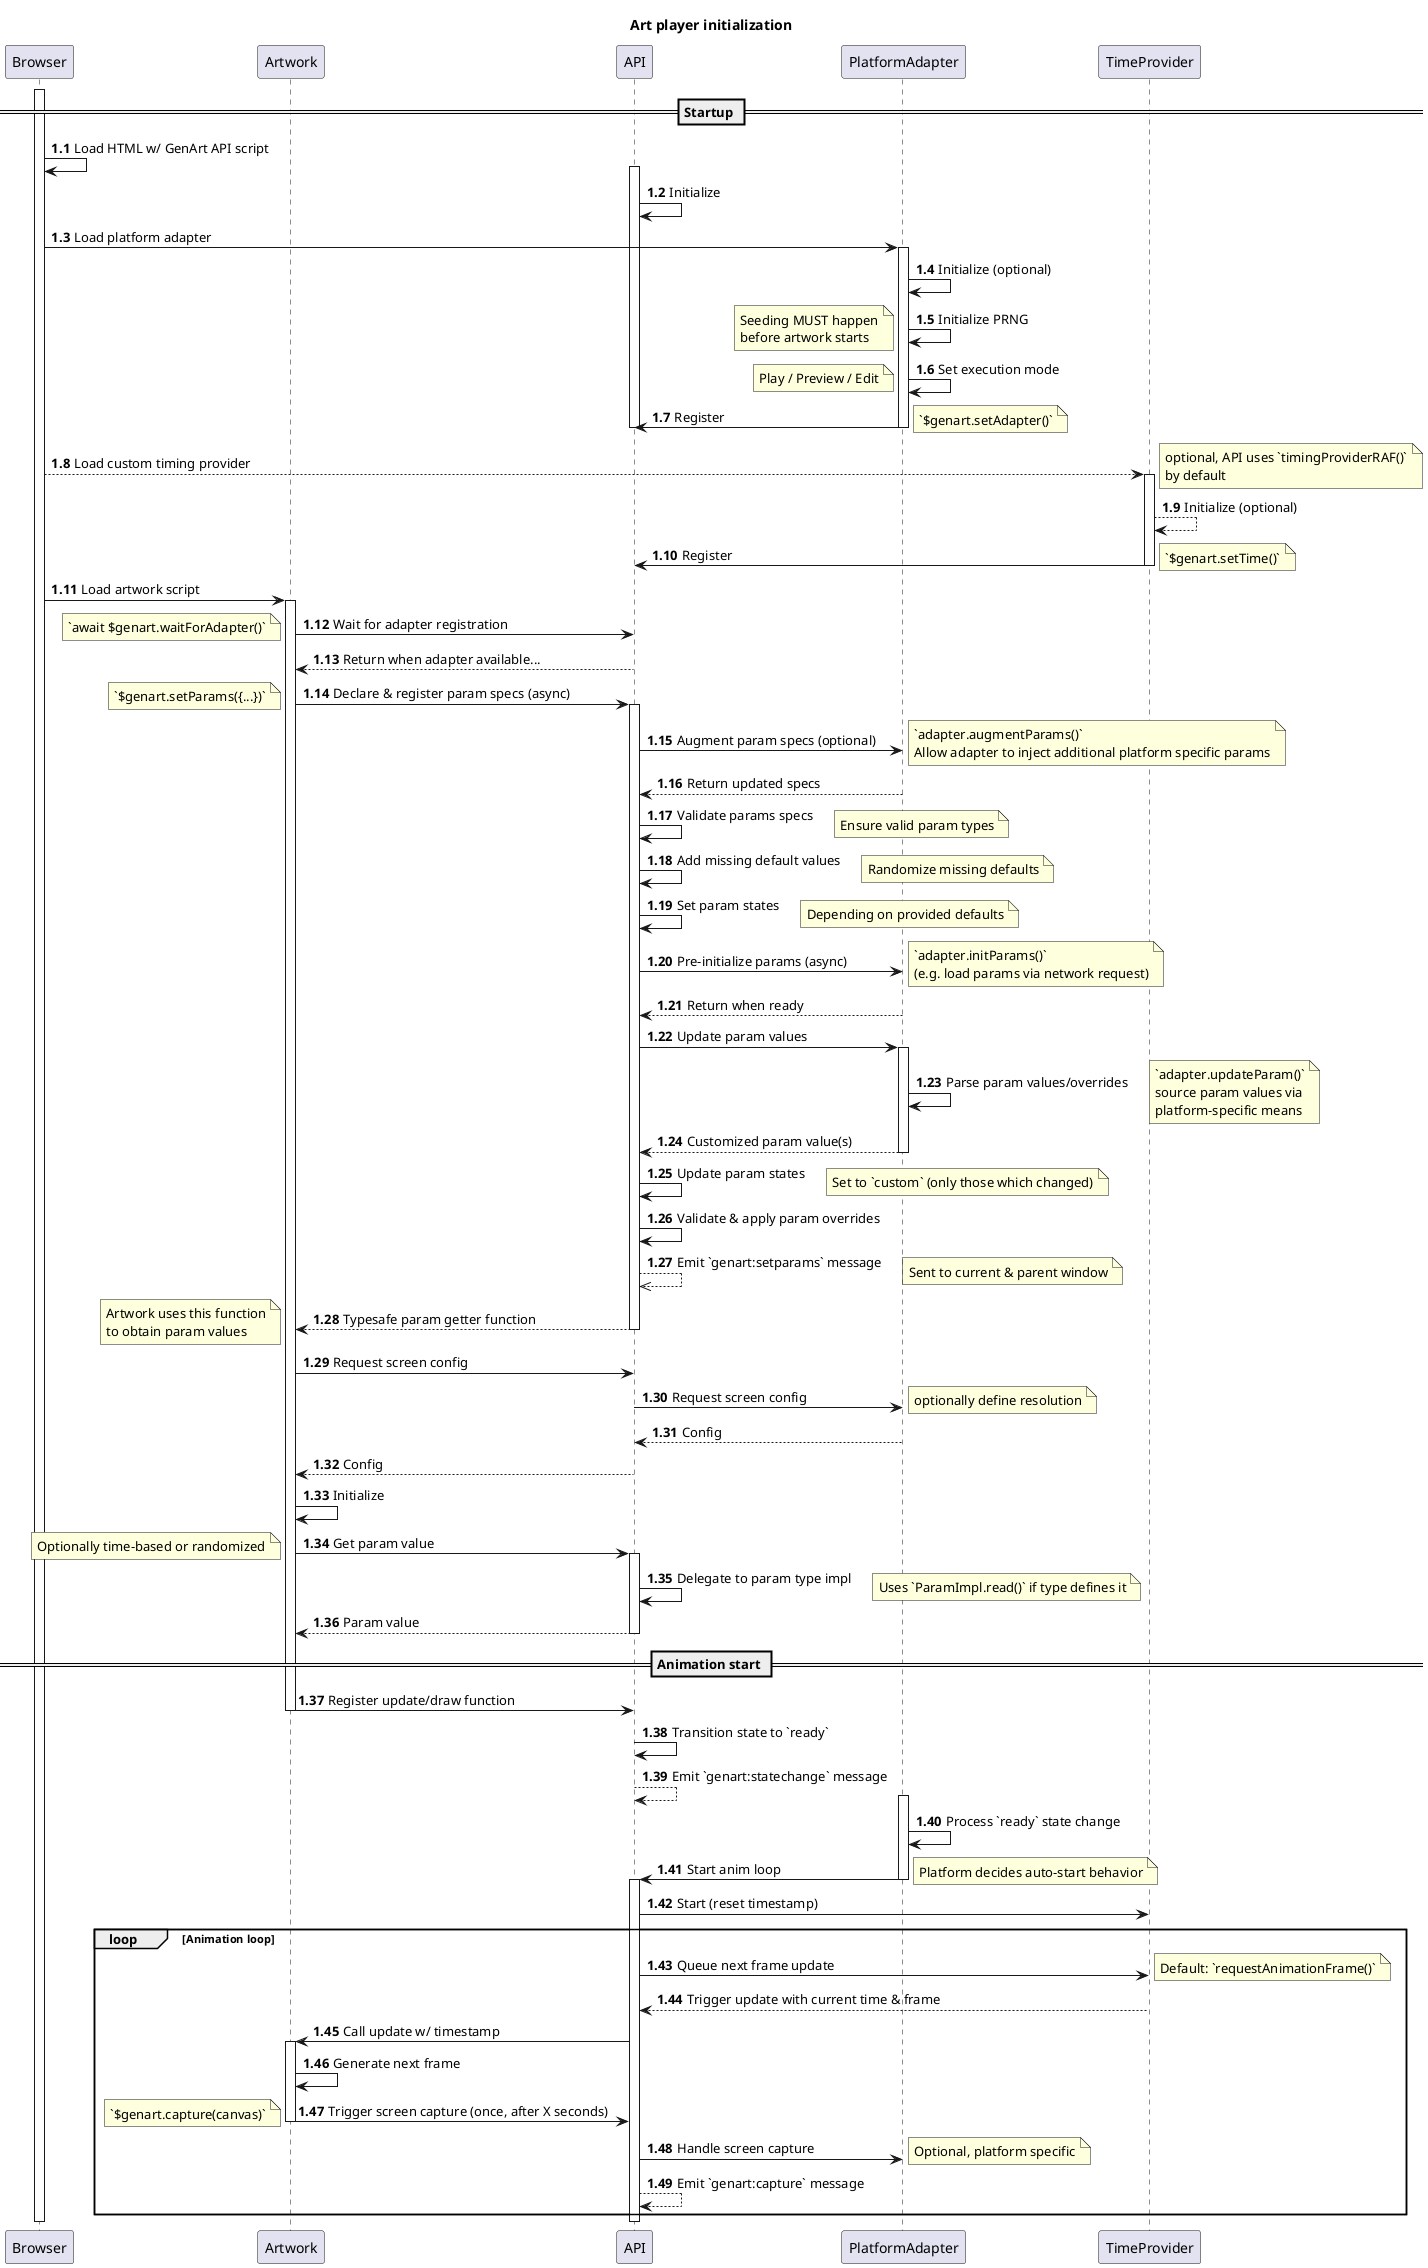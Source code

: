 @startuml
title Art player initialization
autonumber 1.1
skinparam pageMargin 10

participant Browser
participant Artwork
participant API
participant PlatformAdapter
participant TimeProvider

activate Browser
	== Startup ==

	Browser -> Browser : Load HTML w/ GenArt API script
	
	activate API
		API -> API : Initialize
		Browser -> PlatformAdapter : Load platform adapter
		activate PlatformAdapter
		PlatformAdapter -> PlatformAdapter : Initialize (optional)
		PlatformAdapter -> PlatformAdapter : Initialize PRNG
		note left : Seeding MUST happen\nbefore artwork starts
		PlatformAdapter -> PlatformAdapter : Set execution mode
		note left : Play / Preview / Edit
		
		PlatformAdapter -> API : Register
		note right : `$genart.setAdapter()`
		deactivate PlatformAdapter
	deactivate API

	Browser --> TimeProvider : Load custom timing provider
	note right : optional, API uses `timingProviderRAF()`\nby default
	activate TimeProvider
	TimeProvider --> TimeProvider : Initialize (optional)
	TimeProvider -> API : Register
	note right : `$genart.setTime()`
	deactivate TimeProvider

	Browser -> Artwork : Load artwork script
	activate Artwork
		Artwork -> API : Wait for adapter registration
		note left : `await $genart.waitForAdapter()`
		API --> Artwork : Return when adapter available...
		Artwork -> API : Declare & register param specs (async)
		activate API
			note left
				`$genart.setParams({...})`
			end note
			API -> PlatformAdapter : Augment param specs (optional)
			note right : `adapter.augmentParams()`\nAllow adapter to inject additional platform specific params
			PlatformAdapter --> API : Return updated specs
			API -> API : Validate params specs
			note right : Ensure valid param types
			API -> API : Add missing default values
			note right : Randomize missing defaults
			API -> API : Set param states
			note right : Depending on provided defaults
			API -> PlatformAdapter : Pre-initialize params (async)
			note right : `adapter.initParams()`\n(e.g. load params via network request)
			PlatformAdapter --> API : Return when ready
			API -> PlatformAdapter : Update param values
			activate PlatformAdapter
				PlatformAdapter -> PlatformAdapter : Parse param values/overrides
				note right : `adapter.updateParam()`\nsource param values via\nplatform-specific means
				PlatformAdapter --> API : Customized param value(s)
			deactivate PlatformAdapter
			API -> API : Update param states
			note right : Set to `custom` (only those which changed)

			API -> API : Validate & apply param overrides
			API -->> API : Emit `genart:setparams` message
			note right : Sent to current & parent window
			API --> Artwork : Typesafe param getter function
			note left : Artwork uses this function\nto obtain param values
		deactivate API

		Artwork -> API : Request screen config
		API -> PlatformAdapter : Request screen config
		note right : optionally define resolution
		PlatformAdapter --> API : Config
		API --> Artwork : Config
		Artwork -> Artwork : Initialize
		Artwork -> API : Get param value
		note left : Optionally time-based or randomized
		activate API
			API -> API : Delegate to param type impl
			note right : Uses `ParamImpl.read()` if type defines it
			API --> Artwork : Param value
		deactivate API

	== Animation start ==
	Artwork ->	API : Register update/draw function
	deactivate Artwork
	API -> API : Transition state to `ready`
	API --> API : Emit `genart:statechange` message
	activate PlatformAdapter
		PlatformAdapter -> PlatformAdapter : Process `ready` state change
		PlatformAdapter -> API : Start anim loop
		note right : Platform decides auto-start behavior
	deactivate PlatformAdapter

	activate API
		API -> TimeProvider : Start (reset timestamp)
		loop Animation loop
			API -> TimeProvider : Queue next frame update
			note right : Default: `requestAnimationFrame()`
			TimeProvider --> API : Trigger update with current time & frame
			API -> Artwork : Call update w/ timestamp
			activate Artwork
			Artwork -> Artwork : Generate next frame
			Artwork -> API : Trigger screen capture (once, after X seconds)
			note left: `$genart.capture(canvas)`
			deactivate Artwork
			API -> PlatformAdapter : Handle screen capture
			note right : Optional, platform specific
			API --> API : Emit `genart:capture` message
		end
	deactivate API

deactivate Browser

@enduml